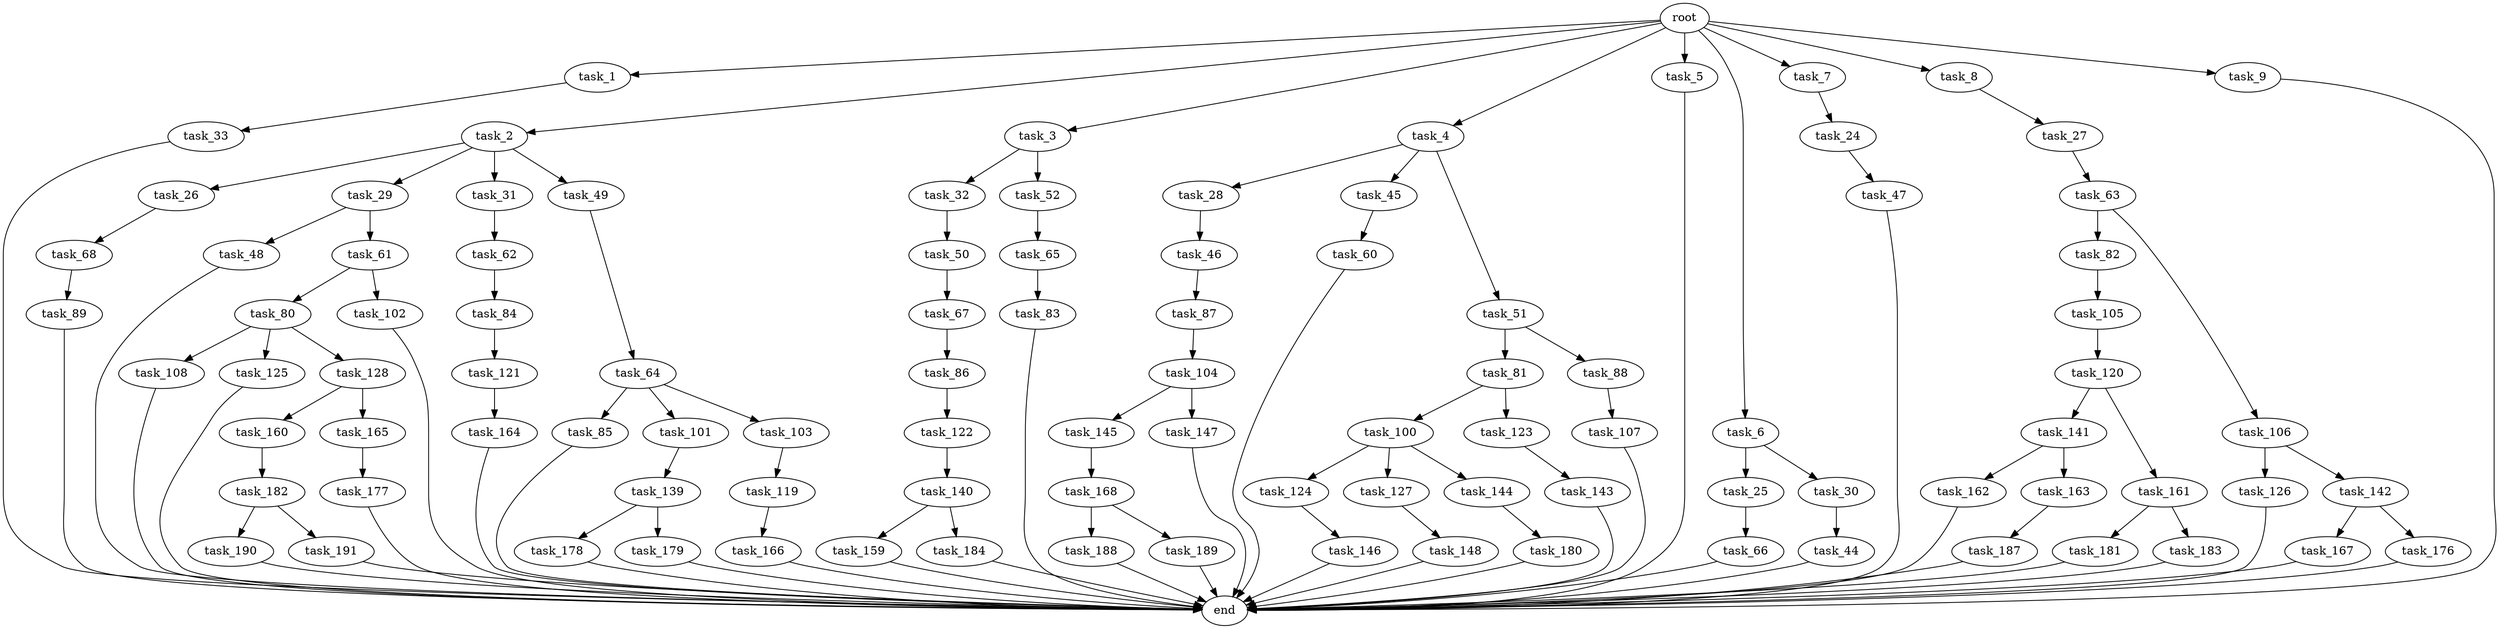 digraph G {
  root [size="0.000000"];
  task_1 [size="1.024000"];
  task_2 [size="1.024000"];
  task_3 [size="1.024000"];
  task_4 [size="1.024000"];
  task_5 [size="1.024000"];
  task_6 [size="1.024000"];
  task_7 [size="1.024000"];
  task_8 [size="1.024000"];
  task_9 [size="1.024000"];
  task_24 [size="34359738.368000"];
  task_25 [size="77309411.328000"];
  task_26 [size="858993459.200000"];
  task_27 [size="137438953.472000"];
  task_28 [size="309237645.312000"];
  task_29 [size="858993459.200000"];
  task_30 [size="77309411.328000"];
  task_31 [size="858993459.200000"];
  task_32 [size="549755813.888000"];
  task_33 [size="420906795.008000"];
  task_44 [size="695784701.952000"];
  task_45 [size="309237645.312000"];
  task_46 [size="549755813.888000"];
  task_47 [size="695784701.952000"];
  task_48 [size="309237645.312000"];
  task_49 [size="858993459.200000"];
  task_50 [size="549755813.888000"];
  task_51 [size="309237645.312000"];
  task_52 [size="549755813.888000"];
  task_60 [size="420906795.008000"];
  task_61 [size="309237645.312000"];
  task_62 [size="34359738.368000"];
  task_63 [size="77309411.328000"];
  task_64 [size="695784701.952000"];
  task_65 [size="420906795.008000"];
  task_66 [size="420906795.008000"];
  task_67 [size="34359738.368000"];
  task_68 [size="858993459.200000"];
  task_80 [size="137438953.472000"];
  task_81 [size="137438953.472000"];
  task_82 [size="137438953.472000"];
  task_83 [size="214748364.800000"];
  task_84 [size="695784701.952000"];
  task_85 [size="309237645.312000"];
  task_86 [size="695784701.952000"];
  task_87 [size="858993459.200000"];
  task_88 [size="137438953.472000"];
  task_89 [size="34359738.368000"];
  task_100 [size="34359738.368000"];
  task_101 [size="309237645.312000"];
  task_102 [size="137438953.472000"];
  task_103 [size="309237645.312000"];
  task_104 [size="137438953.472000"];
  task_105 [size="77309411.328000"];
  task_106 [size="137438953.472000"];
  task_107 [size="309237645.312000"];
  task_108 [size="420906795.008000"];
  task_119 [size="695784701.952000"];
  task_120 [size="695784701.952000"];
  task_121 [size="695784701.952000"];
  task_122 [size="77309411.328000"];
  task_123 [size="34359738.368000"];
  task_124 [size="549755813.888000"];
  task_125 [size="420906795.008000"];
  task_126 [size="77309411.328000"];
  task_127 [size="549755813.888000"];
  task_128 [size="420906795.008000"];
  task_139 [size="137438953.472000"];
  task_140 [size="858993459.200000"];
  task_141 [size="420906795.008000"];
  task_142 [size="77309411.328000"];
  task_143 [size="858993459.200000"];
  task_144 [size="549755813.888000"];
  task_145 [size="77309411.328000"];
  task_146 [size="695784701.952000"];
  task_147 [size="77309411.328000"];
  task_148 [size="309237645.312000"];
  task_159 [size="214748364.800000"];
  task_160 [size="420906795.008000"];
  task_161 [size="420906795.008000"];
  task_162 [size="77309411.328000"];
  task_163 [size="77309411.328000"];
  task_164 [size="420906795.008000"];
  task_165 [size="420906795.008000"];
  task_166 [size="549755813.888000"];
  task_167 [size="549755813.888000"];
  task_168 [size="214748364.800000"];
  task_176 [size="549755813.888000"];
  task_177 [size="137438953.472000"];
  task_178 [size="214748364.800000"];
  task_179 [size="214748364.800000"];
  task_180 [size="695784701.952000"];
  task_181 [size="309237645.312000"];
  task_182 [size="695784701.952000"];
  task_183 [size="309237645.312000"];
  task_184 [size="214748364.800000"];
  task_187 [size="549755813.888000"];
  task_188 [size="549755813.888000"];
  task_189 [size="549755813.888000"];
  task_190 [size="309237645.312000"];
  task_191 [size="309237645.312000"];
  end [size="0.000000"];

  root -> task_1 [size="1.000000"];
  root -> task_2 [size="1.000000"];
  root -> task_3 [size="1.000000"];
  root -> task_4 [size="1.000000"];
  root -> task_5 [size="1.000000"];
  root -> task_6 [size="1.000000"];
  root -> task_7 [size="1.000000"];
  root -> task_8 [size="1.000000"];
  root -> task_9 [size="1.000000"];
  task_1 -> task_33 [size="411041792.000000"];
  task_2 -> task_26 [size="838860800.000000"];
  task_2 -> task_29 [size="838860800.000000"];
  task_2 -> task_31 [size="838860800.000000"];
  task_2 -> task_49 [size="838860800.000000"];
  task_3 -> task_32 [size="536870912.000000"];
  task_3 -> task_52 [size="536870912.000000"];
  task_4 -> task_28 [size="301989888.000000"];
  task_4 -> task_45 [size="301989888.000000"];
  task_4 -> task_51 [size="301989888.000000"];
  task_5 -> end [size="1.000000"];
  task_6 -> task_25 [size="75497472.000000"];
  task_6 -> task_30 [size="75497472.000000"];
  task_7 -> task_24 [size="33554432.000000"];
  task_8 -> task_27 [size="134217728.000000"];
  task_9 -> end [size="1.000000"];
  task_24 -> task_47 [size="679477248.000000"];
  task_25 -> task_66 [size="411041792.000000"];
  task_26 -> task_68 [size="838860800.000000"];
  task_27 -> task_63 [size="75497472.000000"];
  task_28 -> task_46 [size="536870912.000000"];
  task_29 -> task_48 [size="301989888.000000"];
  task_29 -> task_61 [size="301989888.000000"];
  task_30 -> task_44 [size="679477248.000000"];
  task_31 -> task_62 [size="33554432.000000"];
  task_32 -> task_50 [size="536870912.000000"];
  task_33 -> end [size="1.000000"];
  task_44 -> end [size="1.000000"];
  task_45 -> task_60 [size="411041792.000000"];
  task_46 -> task_87 [size="838860800.000000"];
  task_47 -> end [size="1.000000"];
  task_48 -> end [size="1.000000"];
  task_49 -> task_64 [size="679477248.000000"];
  task_50 -> task_67 [size="33554432.000000"];
  task_51 -> task_81 [size="134217728.000000"];
  task_51 -> task_88 [size="134217728.000000"];
  task_52 -> task_65 [size="411041792.000000"];
  task_60 -> end [size="1.000000"];
  task_61 -> task_80 [size="134217728.000000"];
  task_61 -> task_102 [size="134217728.000000"];
  task_62 -> task_84 [size="679477248.000000"];
  task_63 -> task_82 [size="134217728.000000"];
  task_63 -> task_106 [size="134217728.000000"];
  task_64 -> task_85 [size="301989888.000000"];
  task_64 -> task_101 [size="301989888.000000"];
  task_64 -> task_103 [size="301989888.000000"];
  task_65 -> task_83 [size="209715200.000000"];
  task_66 -> end [size="1.000000"];
  task_67 -> task_86 [size="679477248.000000"];
  task_68 -> task_89 [size="33554432.000000"];
  task_80 -> task_108 [size="411041792.000000"];
  task_80 -> task_125 [size="411041792.000000"];
  task_80 -> task_128 [size="411041792.000000"];
  task_81 -> task_100 [size="33554432.000000"];
  task_81 -> task_123 [size="33554432.000000"];
  task_82 -> task_105 [size="75497472.000000"];
  task_83 -> end [size="1.000000"];
  task_84 -> task_121 [size="679477248.000000"];
  task_85 -> end [size="1.000000"];
  task_86 -> task_122 [size="75497472.000000"];
  task_87 -> task_104 [size="134217728.000000"];
  task_88 -> task_107 [size="301989888.000000"];
  task_89 -> end [size="1.000000"];
  task_100 -> task_124 [size="536870912.000000"];
  task_100 -> task_127 [size="536870912.000000"];
  task_100 -> task_144 [size="536870912.000000"];
  task_101 -> task_139 [size="134217728.000000"];
  task_102 -> end [size="1.000000"];
  task_103 -> task_119 [size="679477248.000000"];
  task_104 -> task_145 [size="75497472.000000"];
  task_104 -> task_147 [size="75497472.000000"];
  task_105 -> task_120 [size="679477248.000000"];
  task_106 -> task_126 [size="75497472.000000"];
  task_106 -> task_142 [size="75497472.000000"];
  task_107 -> end [size="1.000000"];
  task_108 -> end [size="1.000000"];
  task_119 -> task_166 [size="536870912.000000"];
  task_120 -> task_141 [size="411041792.000000"];
  task_120 -> task_161 [size="411041792.000000"];
  task_121 -> task_164 [size="411041792.000000"];
  task_122 -> task_140 [size="838860800.000000"];
  task_123 -> task_143 [size="838860800.000000"];
  task_124 -> task_146 [size="679477248.000000"];
  task_125 -> end [size="1.000000"];
  task_126 -> end [size="1.000000"];
  task_127 -> task_148 [size="301989888.000000"];
  task_128 -> task_160 [size="411041792.000000"];
  task_128 -> task_165 [size="411041792.000000"];
  task_139 -> task_178 [size="209715200.000000"];
  task_139 -> task_179 [size="209715200.000000"];
  task_140 -> task_159 [size="209715200.000000"];
  task_140 -> task_184 [size="209715200.000000"];
  task_141 -> task_162 [size="75497472.000000"];
  task_141 -> task_163 [size="75497472.000000"];
  task_142 -> task_167 [size="536870912.000000"];
  task_142 -> task_176 [size="536870912.000000"];
  task_143 -> end [size="1.000000"];
  task_144 -> task_180 [size="679477248.000000"];
  task_145 -> task_168 [size="209715200.000000"];
  task_146 -> end [size="1.000000"];
  task_147 -> end [size="1.000000"];
  task_148 -> end [size="1.000000"];
  task_159 -> end [size="1.000000"];
  task_160 -> task_182 [size="679477248.000000"];
  task_161 -> task_181 [size="301989888.000000"];
  task_161 -> task_183 [size="301989888.000000"];
  task_162 -> end [size="1.000000"];
  task_163 -> task_187 [size="536870912.000000"];
  task_164 -> end [size="1.000000"];
  task_165 -> task_177 [size="134217728.000000"];
  task_166 -> end [size="1.000000"];
  task_167 -> end [size="1.000000"];
  task_168 -> task_188 [size="536870912.000000"];
  task_168 -> task_189 [size="536870912.000000"];
  task_176 -> end [size="1.000000"];
  task_177 -> end [size="1.000000"];
  task_178 -> end [size="1.000000"];
  task_179 -> end [size="1.000000"];
  task_180 -> end [size="1.000000"];
  task_181 -> end [size="1.000000"];
  task_182 -> task_190 [size="301989888.000000"];
  task_182 -> task_191 [size="301989888.000000"];
  task_183 -> end [size="1.000000"];
  task_184 -> end [size="1.000000"];
  task_187 -> end [size="1.000000"];
  task_188 -> end [size="1.000000"];
  task_189 -> end [size="1.000000"];
  task_190 -> end [size="1.000000"];
  task_191 -> end [size="1.000000"];
}
